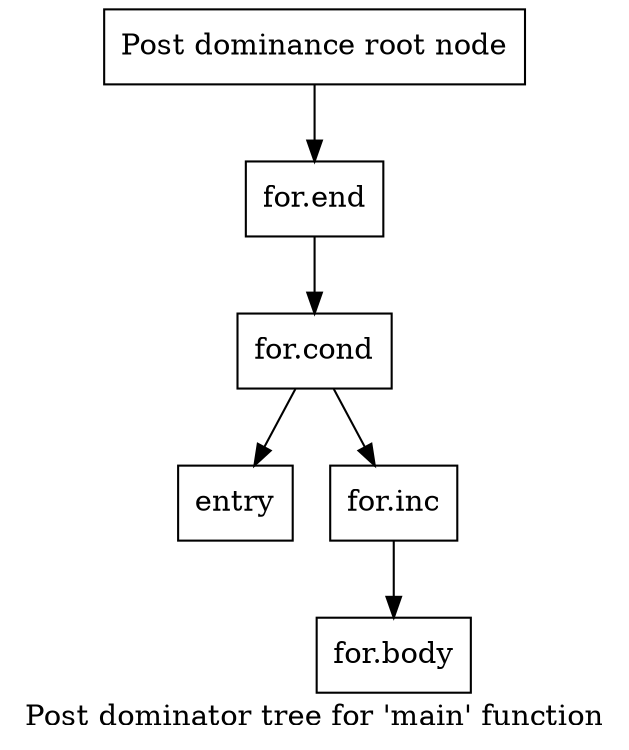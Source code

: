 digraph "Post dominator tree for 'main' function" {
	label="Post dominator tree for 'main' function";

	Node0x55de9e1e0890 [shape=record,label="{Post dominance root node}"];
	Node0x55de9e1e0890 -> Node0x55de9e1e09c0;
	Node0x55de9e1e09c0 [shape=record,label="{for.end}"];
	Node0x55de9e1e09c0 -> Node0x55de9e1e08f0;
	Node0x55de9e1e08f0 [shape=record,label="{for.cond}"];
	Node0x55de9e1e08f0 -> Node0x55de9e1dfbf0;
	Node0x55de9e1e08f0 -> Node0x55de9e1dfc50;
	Node0x55de9e1dfbf0 [shape=record,label="{entry}"];
	Node0x55de9e1dfc50 [shape=record,label="{for.inc}"];
	Node0x55de9e1dfc50 -> Node0x55de9e1dfcb0;
	Node0x55de9e1dfcb0 [shape=record,label="{for.body}"];
}
